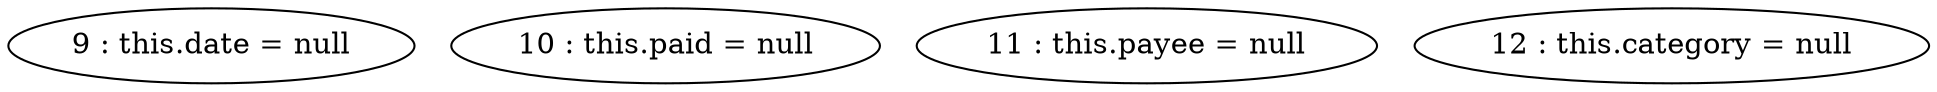 digraph G {
"9 : this.date = null"
"10 : this.paid = null"
"11 : this.payee = null"
"12 : this.category = null"
}